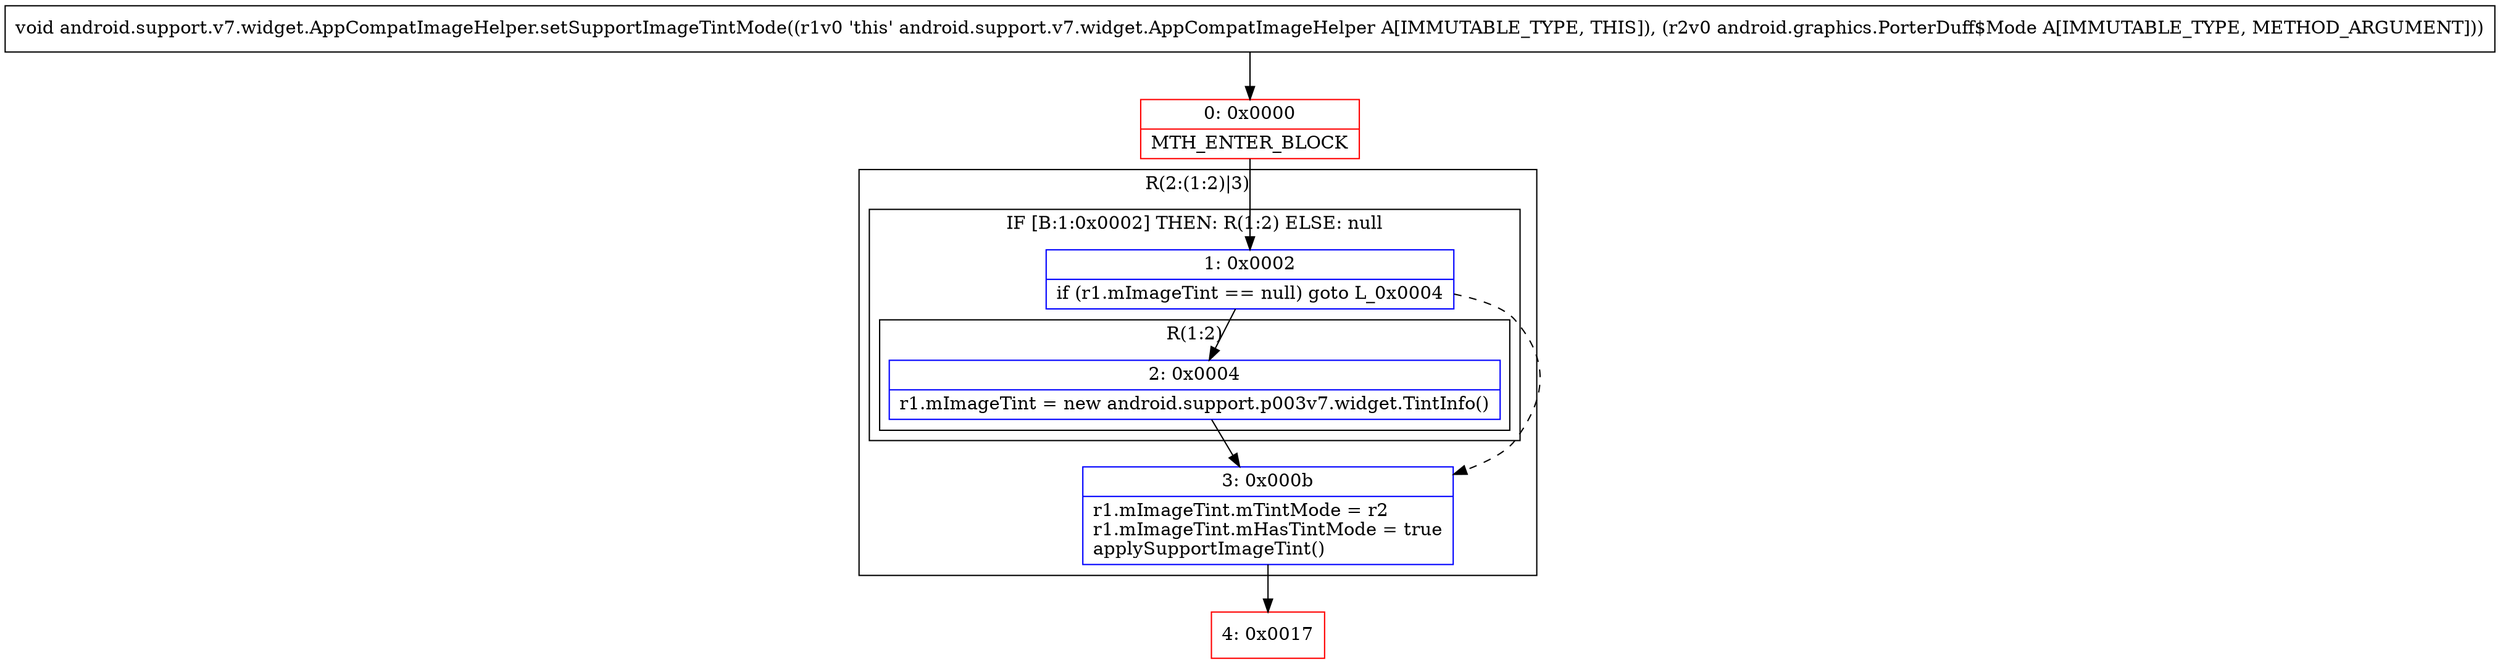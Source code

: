 digraph "CFG forandroid.support.v7.widget.AppCompatImageHelper.setSupportImageTintMode(Landroid\/graphics\/PorterDuff$Mode;)V" {
subgraph cluster_Region_1374949398 {
label = "R(2:(1:2)|3)";
node [shape=record,color=blue];
subgraph cluster_IfRegion_1658355180 {
label = "IF [B:1:0x0002] THEN: R(1:2) ELSE: null";
node [shape=record,color=blue];
Node_1 [shape=record,label="{1\:\ 0x0002|if (r1.mImageTint == null) goto L_0x0004\l}"];
subgraph cluster_Region_2113197934 {
label = "R(1:2)";
node [shape=record,color=blue];
Node_2 [shape=record,label="{2\:\ 0x0004|r1.mImageTint = new android.support.p003v7.widget.TintInfo()\l}"];
}
}
Node_3 [shape=record,label="{3\:\ 0x000b|r1.mImageTint.mTintMode = r2\lr1.mImageTint.mHasTintMode = true\lapplySupportImageTint()\l}"];
}
Node_0 [shape=record,color=red,label="{0\:\ 0x0000|MTH_ENTER_BLOCK\l}"];
Node_4 [shape=record,color=red,label="{4\:\ 0x0017}"];
MethodNode[shape=record,label="{void android.support.v7.widget.AppCompatImageHelper.setSupportImageTintMode((r1v0 'this' android.support.v7.widget.AppCompatImageHelper A[IMMUTABLE_TYPE, THIS]), (r2v0 android.graphics.PorterDuff$Mode A[IMMUTABLE_TYPE, METHOD_ARGUMENT])) }"];
MethodNode -> Node_0;
Node_1 -> Node_2;
Node_1 -> Node_3[style=dashed];
Node_2 -> Node_3;
Node_3 -> Node_4;
Node_0 -> Node_1;
}

